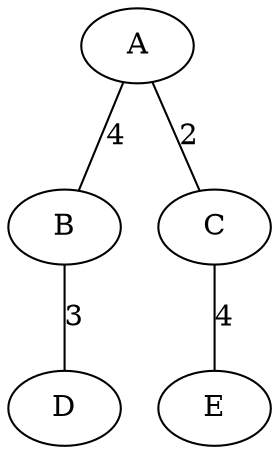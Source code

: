 graph MST {
  "A";
  "B";
  "C";
  "D";
  "E";
  "A" -- "C" [label="2"];
  "B" -- "D" [label="3"];
  "A" -- "B" [label="4"];
  "C" -- "E" [label="4"];
}
